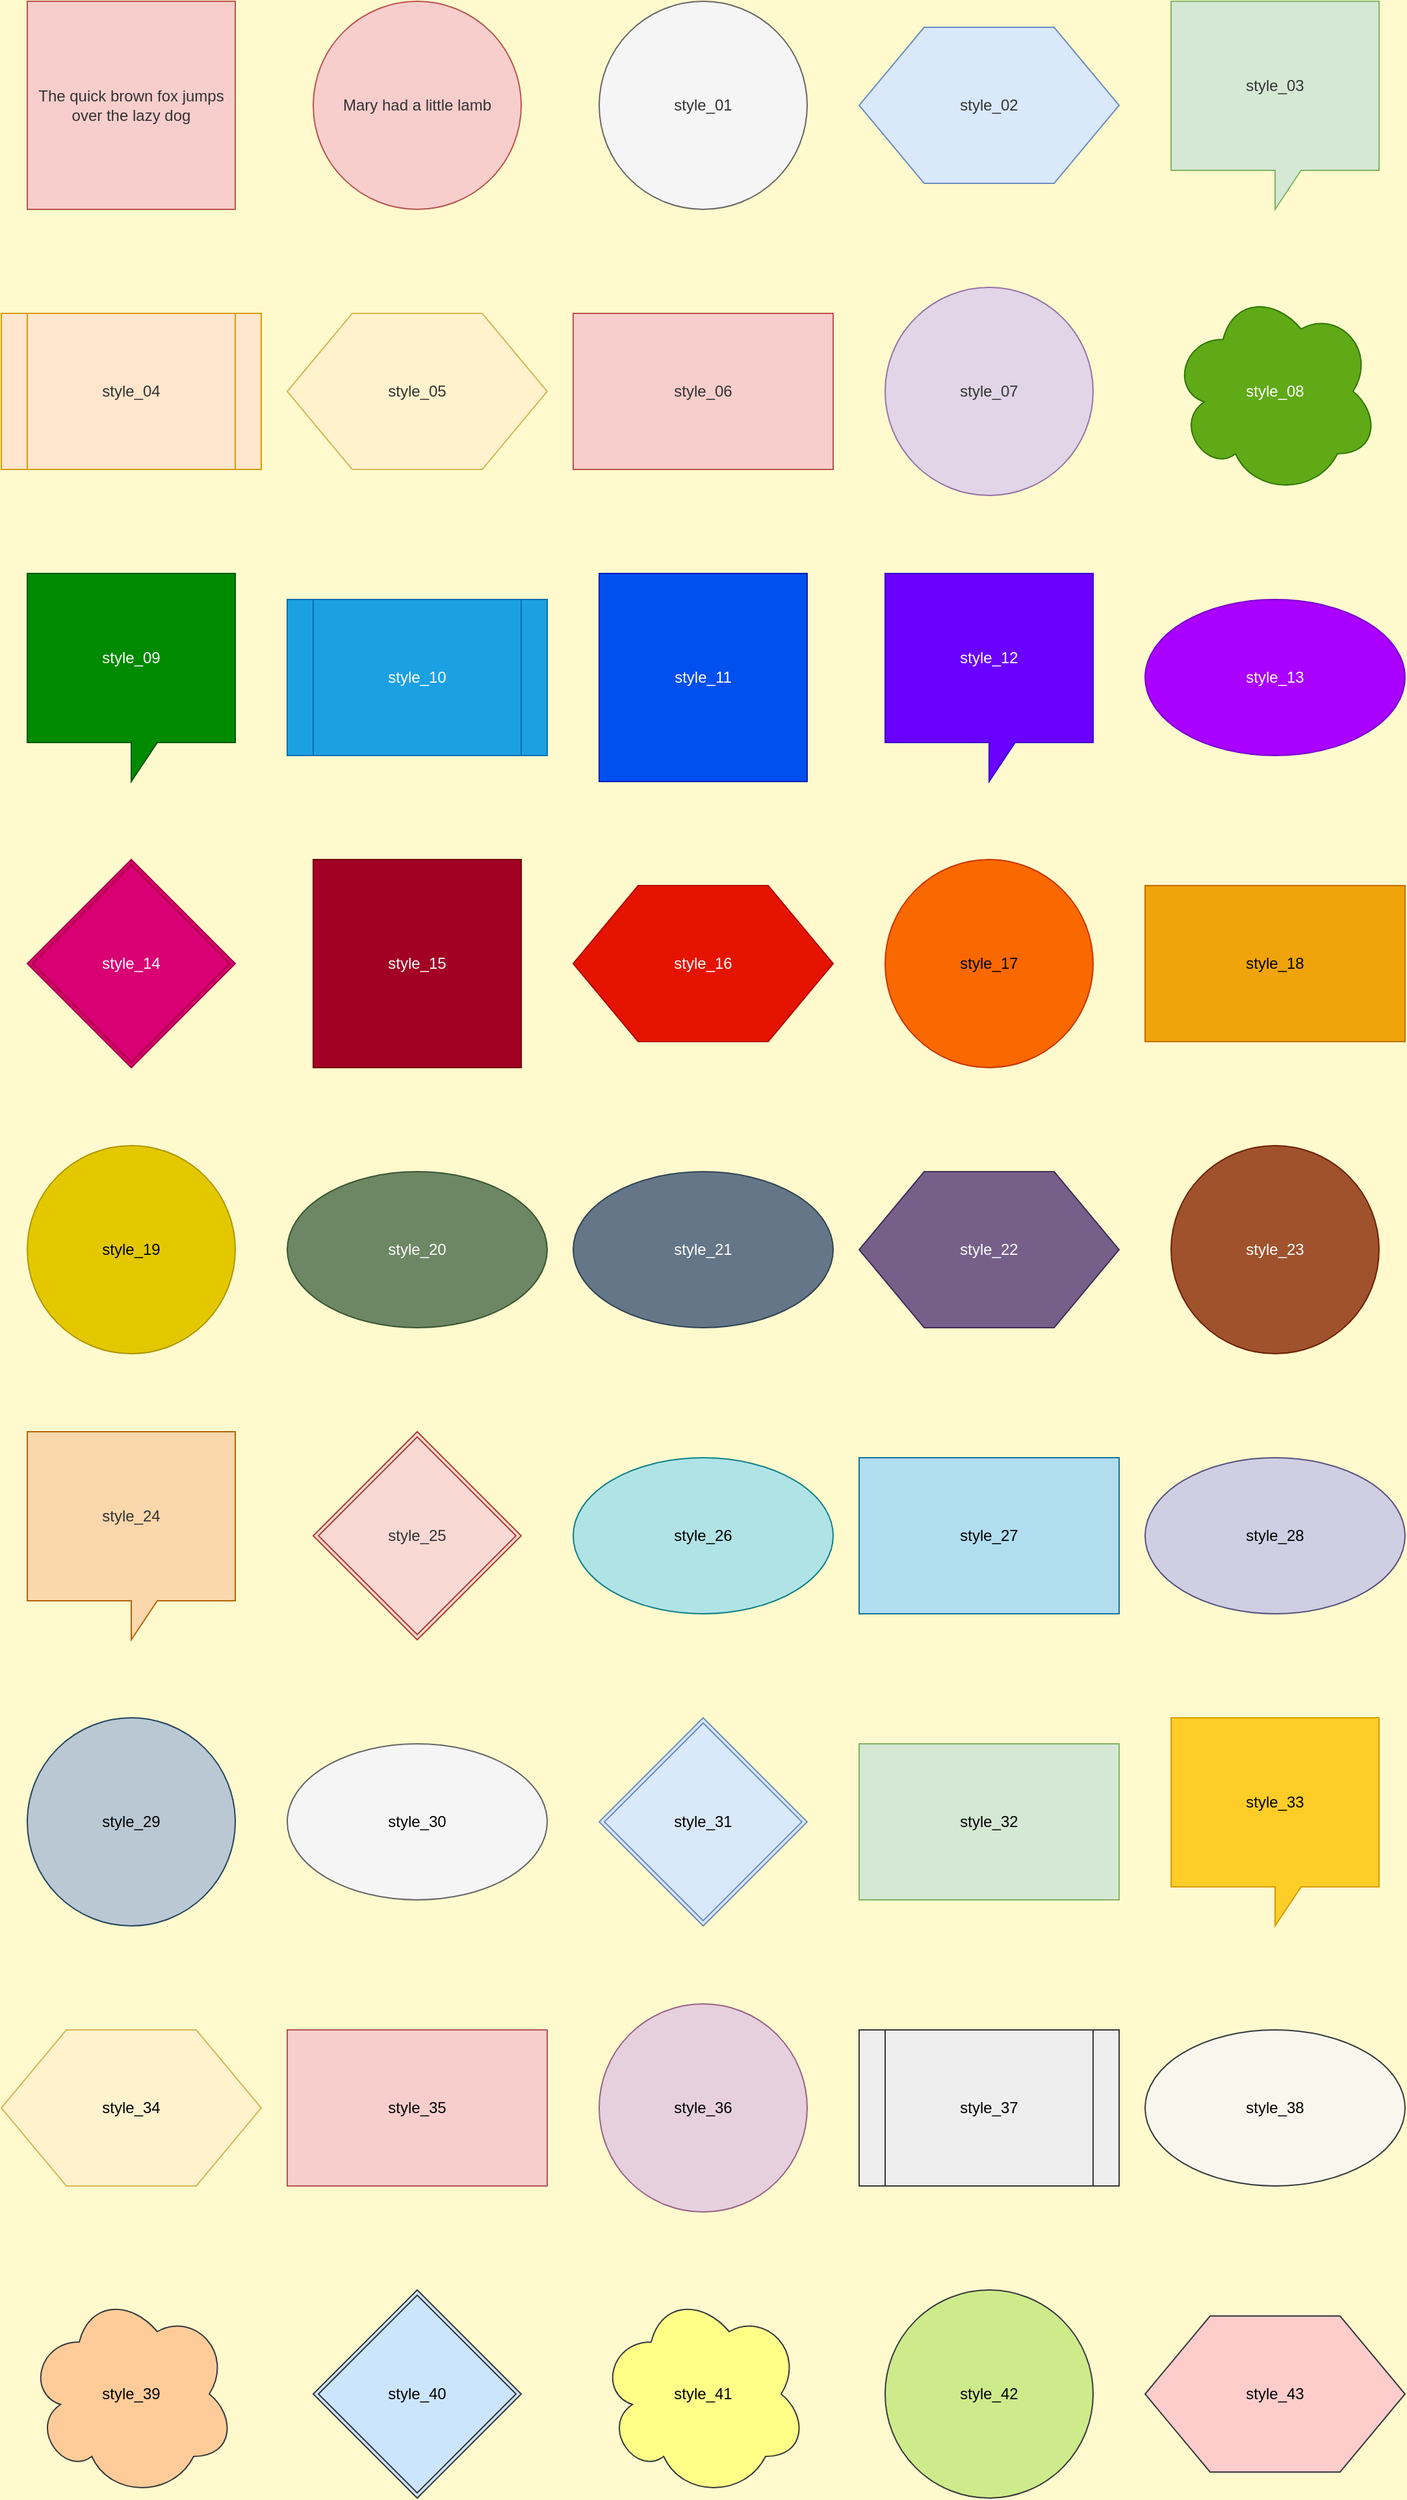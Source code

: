 <mxfile>
  <diagram id="cdi" name="Style-Plain">
    <mxGraphModel dx="0" dy="0" background="#FFFACD" grid="0" gridSize="10" guides="1" tooltips="1" connect="1" arrows="1" fold="1" page="1" pageScale="1" pageWidth="1169" pageHeight="827" math="0" shadow="0">
      <root>
        <mxCell id="cdi-A"/>
        <mxCell id="cdi-B" parent="cdi-A"/>
        <mxCell id="cdi-2" value="The quick brown fox jumps over the lazy dog" style="whiteSpace=wrap;html=1;fillColor=#f8cecc;strokeColor=#b85450;fontColor=#333333" vertex="1" parent="cdi-B">
          <mxGeometry x="30" y="30" width="160" height="160" as="geometry"/>
        </mxCell>
        <mxCell id="cdi-3" value="Mary had a little lamb" style="double=1;ellipse;whiteSpace=wrap;html=1;fillColor=#f8cecc;strokeColor=#b85450;fontColor=#333333" vertex="1" parent="cdi-B">
          <mxGeometry x="250" y="30" width="160" height="160" as="geometry"/>
        </mxCell>
        <mxCell id="cdi-4" value="style_01" style="double=1;ellipse;whiteSpace=wrap;html=1;fillColor=#f5f5f5;strokeColor=#666666;fontColor=#333333" vertex="1" parent="cdi-B">
          <mxGeometry x="470" y="30" width="160" height="160" as="geometry"/>
        </mxCell>
        <mxCell id="cdi-5" value="style_02" style="double=1;shape=hexagon;whiteSpace=wrap;html=1;fillColor=#dae8fc;strokeColor=#6c8ebf;fontColor=#333333" vertex="1" parent="cdi-B">
          <mxGeometry x="670" y="50" width="200" height="120" as="geometry"/>
        </mxCell>
        <mxCell id="cdi-6" value="style_03" style="double=1;shape=callout;whiteSpace=wrap;html=1;fillColor=#d5e8d4;strokeColor=#82b366;fontColor=#333333" vertex="1" parent="cdi-B">
          <mxGeometry x="910" y="30" width="160" height="160" as="geometry"/>
        </mxCell>
        <mxCell id="cdi-7" value="style_04" style="double=1;shape=process;whiteSpace=wrap;html=1;fillColor=#ffe6cc;strokeColor=#d79b00;fontColor=#333333" vertex="1" parent="cdi-B">
          <mxGeometry x="10" y="270" width="200" height="120" as="geometry"/>
        </mxCell>
        <mxCell id="cdi-8" value="style_05" style="double=1;shape=hexagon;whiteSpace=wrap;html=1;fillColor=#fff2cc;strokeColor=#d6b656;fontColor=#333333" vertex="1" parent="cdi-B">
          <mxGeometry x="230" y="270" width="200" height="120" as="geometry"/>
        </mxCell>
        <mxCell id="cdi-9" value="style_06" style="whiteSpace=wrap;html=1;fillColor=#f8cecc;strokeColor=#b85450;fontColor=#333333" vertex="1" parent="cdi-B">
          <mxGeometry x="450" y="270" width="200" height="120" as="geometry"/>
        </mxCell>
        <mxCell id="cdi-10" value="style_07" style="double=1;ellipse;whiteSpace=wrap;html=1;fillColor=#e1d5e7;strokeColor=#9673a6;fontColor=#333333" vertex="1" parent="cdi-B">
          <mxGeometry x="690" y="250" width="160" height="160" as="geometry"/>
        </mxCell>
        <mxCell id="cdi-11" value="style_08" style="double=1;shape=cloud;whiteSpace=wrap;html=1;fillColor=#60a917;strokeColor=#2D7600;fontColor=#ffffff" vertex="1" parent="cdi-B">
          <mxGeometry x="910" y="250" width="160" height="160" as="geometry"/>
        </mxCell>
        <mxCell id="cdi-12" value="style_09" style="double=1;shape=callout;whiteSpace=wrap;html=1;fillColor=#008a00;strokeColor=#005700;fontColor=#ffffff" vertex="1" parent="cdi-B">
          <mxGeometry x="30" y="470" width="160" height="160" as="geometry"/>
        </mxCell>
        <mxCell id="cdi-13" value="style_10" style="double=1;shape=process;whiteSpace=wrap;html=1;fillColor=#1ba1e2;strokeColor=#006EAF;fontColor=#ffffff" vertex="1" parent="cdi-B">
          <mxGeometry x="230" y="490" width="200" height="120" as="geometry"/>
        </mxCell>
        <mxCell id="cdi-14" value="style_11" style="whiteSpace=wrap;html=1;fillColor=#0050ef;strokeColor=#001DBC;fontColor=#ffffff" vertex="1" parent="cdi-B">
          <mxGeometry x="470" y="470" width="160" height="160" as="geometry"/>
        </mxCell>
        <mxCell id="cdi-15" value="style_12" style="double=1;shape=callout;whiteSpace=wrap;html=1;fillColor=#6a00ff;strokeColor=#3700CC;fontColor=#ffffff" vertex="1" parent="cdi-B">
          <mxGeometry x="690" y="470" width="160" height="160" as="geometry"/>
        </mxCell>
        <mxCell id="cdi-16" value="style_13" style="double=1;ellipse;whiteSpace=wrap;html=1;fillColor=#aa00ff;strokeColor=#7700CC;fontColor=#ffffff" vertex="1" parent="cdi-B">
          <mxGeometry x="890" y="490" width="200" height="120" as="geometry"/>
        </mxCell>
        <mxCell id="cdi-17" value="style_14" style="double=1;rhombus;whiteSpace=wrap;html=1;fillColor=#d80073;strokeColor=#A50040;fontColor=#ffffff" vertex="1" parent="cdi-B">
          <mxGeometry x="30" y="690" width="160" height="160" as="geometry"/>
        </mxCell>
        <mxCell id="cdi-18" value="style_15" style="whiteSpace=wrap;html=1;fillColor=#a20025;strokeColor=#6F0000;fontColor=#ffffff" vertex="1" parent="cdi-B">
          <mxGeometry x="250" y="690" width="160" height="160" as="geometry"/>
        </mxCell>
        <mxCell id="cdi-19" value="style_16" style="double=1;shape=hexagon;whiteSpace=wrap;html=1;fillColor=#e51400;strokeColor=#B20000;fontColor=#ffffff" vertex="1" parent="cdi-B">
          <mxGeometry x="450" y="710" width="200" height="120" as="geometry"/>
        </mxCell>
        <mxCell id="cdi-20" value="style_17" style="double=1;ellipse;whiteSpace=wrap;html=1;fillColor=#fa6800;strokeColor=#C73500;fontColor=#000000" vertex="1" parent="cdi-B">
          <mxGeometry x="690" y="690" width="160" height="160" as="geometry"/>
        </mxCell>
        <mxCell id="cdi-21" value="style_18" style="whiteSpace=wrap;html=1;fillColor=#f0a30a;strokeColor=#BD7000;fontColor=#000000" vertex="1" parent="cdi-B">
          <mxGeometry x="890" y="710" width="200" height="120" as="geometry"/>
        </mxCell>
        <mxCell id="cdi-22" value="style_19" style="double=1;ellipse;whiteSpace=wrap;html=1;fillColor=#e3c800;strokeColor=#B09500;fontColor=#000000" vertex="1" parent="cdi-B">
          <mxGeometry x="30" y="910" width="160" height="160" as="geometry"/>
        </mxCell>
        <mxCell id="cdi-23" value="style_20" style="double=1;ellipse;whiteSpace=wrap;html=1;fillColor=#6d8764;strokeColor=#3A5431;fontColor=#ffffff" vertex="1" parent="cdi-B">
          <mxGeometry x="230" y="930" width="200" height="120" as="geometry"/>
        </mxCell>
        <mxCell id="cdi-24" value="style_21" style="double=1;ellipse;whiteSpace=wrap;html=1;fillColor=#647687;strokeColor=#314354;fontColor=#ffffff" vertex="1" parent="cdi-B">
          <mxGeometry x="450" y="930" width="200" height="120" as="geometry"/>
        </mxCell>
        <mxCell id="cdi-25" value="style_22" style="double=1;shape=hexagon;whiteSpace=wrap;html=1;fillColor=#76608a;strokeColor=#432D57;fontColor=#ffffff" vertex="1" parent="cdi-B">
          <mxGeometry x="670" y="930" width="200" height="120" as="geometry"/>
        </mxCell>
        <mxCell id="cdi-26" value="style_23" style="double=1;ellipse;whiteSpace=wrap;html=1;fillColor=#a0522d;strokeColor=#6D1F00;fontColor=#ffffff" vertex="1" parent="cdi-B">
          <mxGeometry x="910" y="910" width="160" height="160" as="geometry"/>
        </mxCell>
        <mxCell id="cdi-27" value="style_24" style="double=1;shape=callout;whiteSpace=wrap;html=1;fillColor=#fad7ac;strokeColor=#b46504;fontColor=#333333" vertex="1" parent="cdi-B">
          <mxGeometry x="30" y="1130" width="160" height="160" as="geometry"/>
        </mxCell>
        <mxCell id="cdi-28" value="style_25" style="double=1;rhombus;whiteSpace=wrap;html=1;fillColor=#fad9d5;strokeColor=#ae4132;fontColor=#333333" vertex="1" parent="cdi-B">
          <mxGeometry x="250" y="1130" width="160" height="160" as="geometry"/>
        </mxCell>
        <mxCell id="cdi-29" value="style_26" style="double=1;ellipse;whiteSpace=wrap;html=1;fillColor=#b0e3e6;strokeColor=#0e8088;fontColor=#000000" vertex="1" parent="cdi-B">
          <mxGeometry x="450" y="1150" width="200" height="120" as="geometry"/>
        </mxCell>
        <mxCell id="cdi-30" value="style_27" style="whiteSpace=wrap;html=1;fillColor=#b1ddf0;strokeColor=#10739e;fontColor=#000000" vertex="1" parent="cdi-B">
          <mxGeometry x="670" y="1150" width="200" height="120" as="geometry"/>
        </mxCell>
        <mxCell id="cdi-31" value="style_28" style="double=1;ellipse;whiteSpace=wrap;html=1;fillColor=#d0cee2;strokeColor=#56517e;fontColor=#000000" vertex="1" parent="cdi-B">
          <mxGeometry x="890" y="1150" width="200" height="120" as="geometry"/>
        </mxCell>
        <mxCell id="cdi-32" value="style_29" style="double=1;ellipse;whiteSpace=wrap;html=1;fillColor=#bac8d3;strokeColor=#23445d;fontColor=#000000" vertex="1" parent="cdi-B">
          <mxGeometry x="30" y="1350" width="160" height="160" as="geometry"/>
        </mxCell>
        <mxCell id="cdi-33" value="style_30" style="double=1;ellipse;whiteSpace=wrap;html=1;fillColor=#f5f5f5;strokeColor=#666666;fontColor=#000000;gradient=#b3b3b3" vertex="1" parent="cdi-B">
          <mxGeometry x="230" y="1370" width="200" height="120" as="geometry"/>
        </mxCell>
        <mxCell id="cdi-34" value="style_31" style="double=1;rhombus;whiteSpace=wrap;html=1;fillColor=#dae8fc;strokeColor=#6c8ebf;fontColor=#000000;gradient=#7ea6e0" vertex="1" parent="cdi-B">
          <mxGeometry x="470" y="1350" width="160" height="160" as="geometry"/>
        </mxCell>
        <mxCell id="cdi-35" value="style_32" style="whiteSpace=wrap;html=1;fillColor=#d5e8d4;strokeColor=#82b366;fontColor=#000000;gradient=#97d077" vertex="1" parent="cdi-B">
          <mxGeometry x="670" y="1370" width="200" height="120" as="geometry"/>
        </mxCell>
        <mxCell id="cdi-36" value="style_33" style="double=1;shape=callout;whiteSpace=wrap;html=1;fillColor=#ffcd28;strokeColor=#d79b00;fontColor=#000000;gradient=#ffa500" vertex="1" parent="cdi-B">
          <mxGeometry x="910" y="1350" width="160" height="160" as="geometry"/>
        </mxCell>
        <mxCell id="cdi-37" value="style_34" style="double=1;shape=hexagon;whiteSpace=wrap;html=1;fillColor=#fff2cc;strokeColor=#d6b656;fontColor=#000000;gradient=#ffd966" vertex="1" parent="cdi-B">
          <mxGeometry x="10" y="1590" width="200" height="120" as="geometry"/>
        </mxCell>
        <mxCell id="cdi-38" value="style_35" style="whiteSpace=wrap;html=1;fillColor=#f8cecc;strokeColor=#b85450;fontColor=#000000;gradient=#ea6b66" vertex="1" parent="cdi-B">
          <mxGeometry x="230" y="1590" width="200" height="120" as="geometry"/>
        </mxCell>
        <mxCell id="cdi-39" value="style_36" style="double=1;ellipse;whiteSpace=wrap;html=1;fillColor=#e6d0de;strokeColor=#996185;fontColor=#000000;gradient=#d5739d" vertex="1" parent="cdi-B">
          <mxGeometry x="470" y="1570" width="160" height="160" as="geometry"/>
        </mxCell>
        <mxCell id="cdi-40" value="style_37" style="double=1;shape=process;whiteSpace=wrap;html=1;fillColor=#eeeeee;strokeColor=#36393d;fontColor=#000000" vertex="1" parent="cdi-B">
          <mxGeometry x="670" y="1590" width="200" height="120" as="geometry"/>
        </mxCell>
        <mxCell id="cdi-41" value="style_38" style="double=1;ellipse;whiteSpace=wrap;html=1;fillColor=#f9f7ed;strokeColor=#36393d;fontColor=#000000" vertex="1" parent="cdi-B">
          <mxGeometry x="890" y="1590" width="200" height="120" as="geometry"/>
        </mxCell>
        <mxCell id="cdi-42" value="style_39" style="double=1;shape=cloud;whiteSpace=wrap;html=1;fillColor=#ffcc99;strokeColor=#36393d;fontColor=#000000" vertex="1" parent="cdi-B">
          <mxGeometry x="30" y="1790" width="160" height="160" as="geometry"/>
        </mxCell>
        <mxCell id="cdi-43" value="style_40" style="double=1;rhombus;whiteSpace=wrap;html=1;fillColor=#cce5ff;strokeColor=#36393d;fontColor=#000000" vertex="1" parent="cdi-B">
          <mxGeometry x="250" y="1790" width="160" height="160" as="geometry"/>
        </mxCell>
        <mxCell id="cdi-44" value="style_41" style="double=1;shape=cloud;whiteSpace=wrap;html=1;fillColor=#ffff88;strokeColor=#36393d;fontColor=#000000" vertex="1" parent="cdi-B">
          <mxGeometry x="470" y="1790" width="160" height="160" as="geometry"/>
        </mxCell>
        <mxCell id="cdi-45" value="style_42" style="double=1;ellipse;whiteSpace=wrap;html=1;fillColor=#cdeb8b;strokeColor=#36393d;fontColor=#000000" vertex="1" parent="cdi-B">
          <mxGeometry x="690" y="1790" width="160" height="160" as="geometry"/>
        </mxCell>
        <mxCell id="cdi-46" value="style_43" style="double=1;shape=hexagon;whiteSpace=wrap;html=1;fillColor=#ffcccc;strokeColor=#36393d;fontColor=#000000" vertex="1" parent="cdi-B">
          <mxGeometry x="890" y="1810" width="200" height="120" as="geometry"/>
        </mxCell>
      </root>
    </mxGraphModel>
  </diagram>
</mxfile>